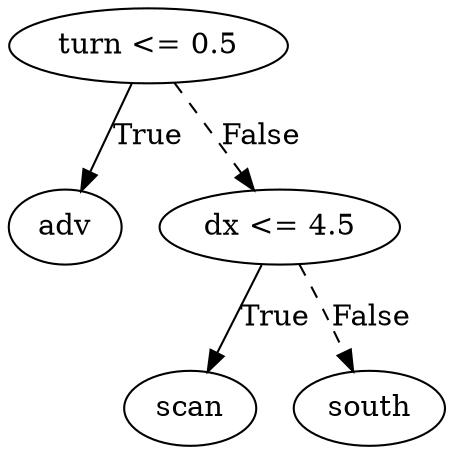digraph {
0 [label="turn <= 0.5"];
1 [label="adv"];
0 -> 1 [label="True"];
2 [label="dx <= 4.5"];
3 [label="scan"];
2 -> 3 [label="True"];
4 [label="south"];
2 -> 4 [style="dashed", label="False"];
0 -> 2 [style="dashed", label="False"];

}